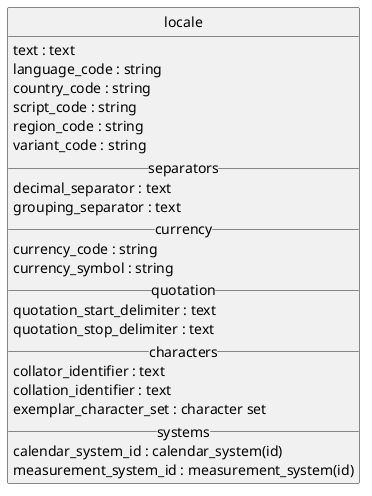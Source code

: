 @startuml uml
skinparam monochrome true
skinparam linetype ortho
hide circle

entity locale {
  text : text
  language_code : string
  country_code : string
  script_code : string
  region_code : string
  variant_code : string
  __separators__
  decimal_separator : text
  grouping_separator : text
  __currency__
  currency_code : string
  currency_symbol : string
  __quotation__
  quotation_start_delimiter : text
  quotation_stop_delimiter : text
  __characters__
  collator_identifier : text
  collation_identifier : text
  exemplar_character_set : character set
  __systems__
  calendar_system_id : calendar_system(id)
  measurement_system_id : measurement_system(id)
}

@enduml
